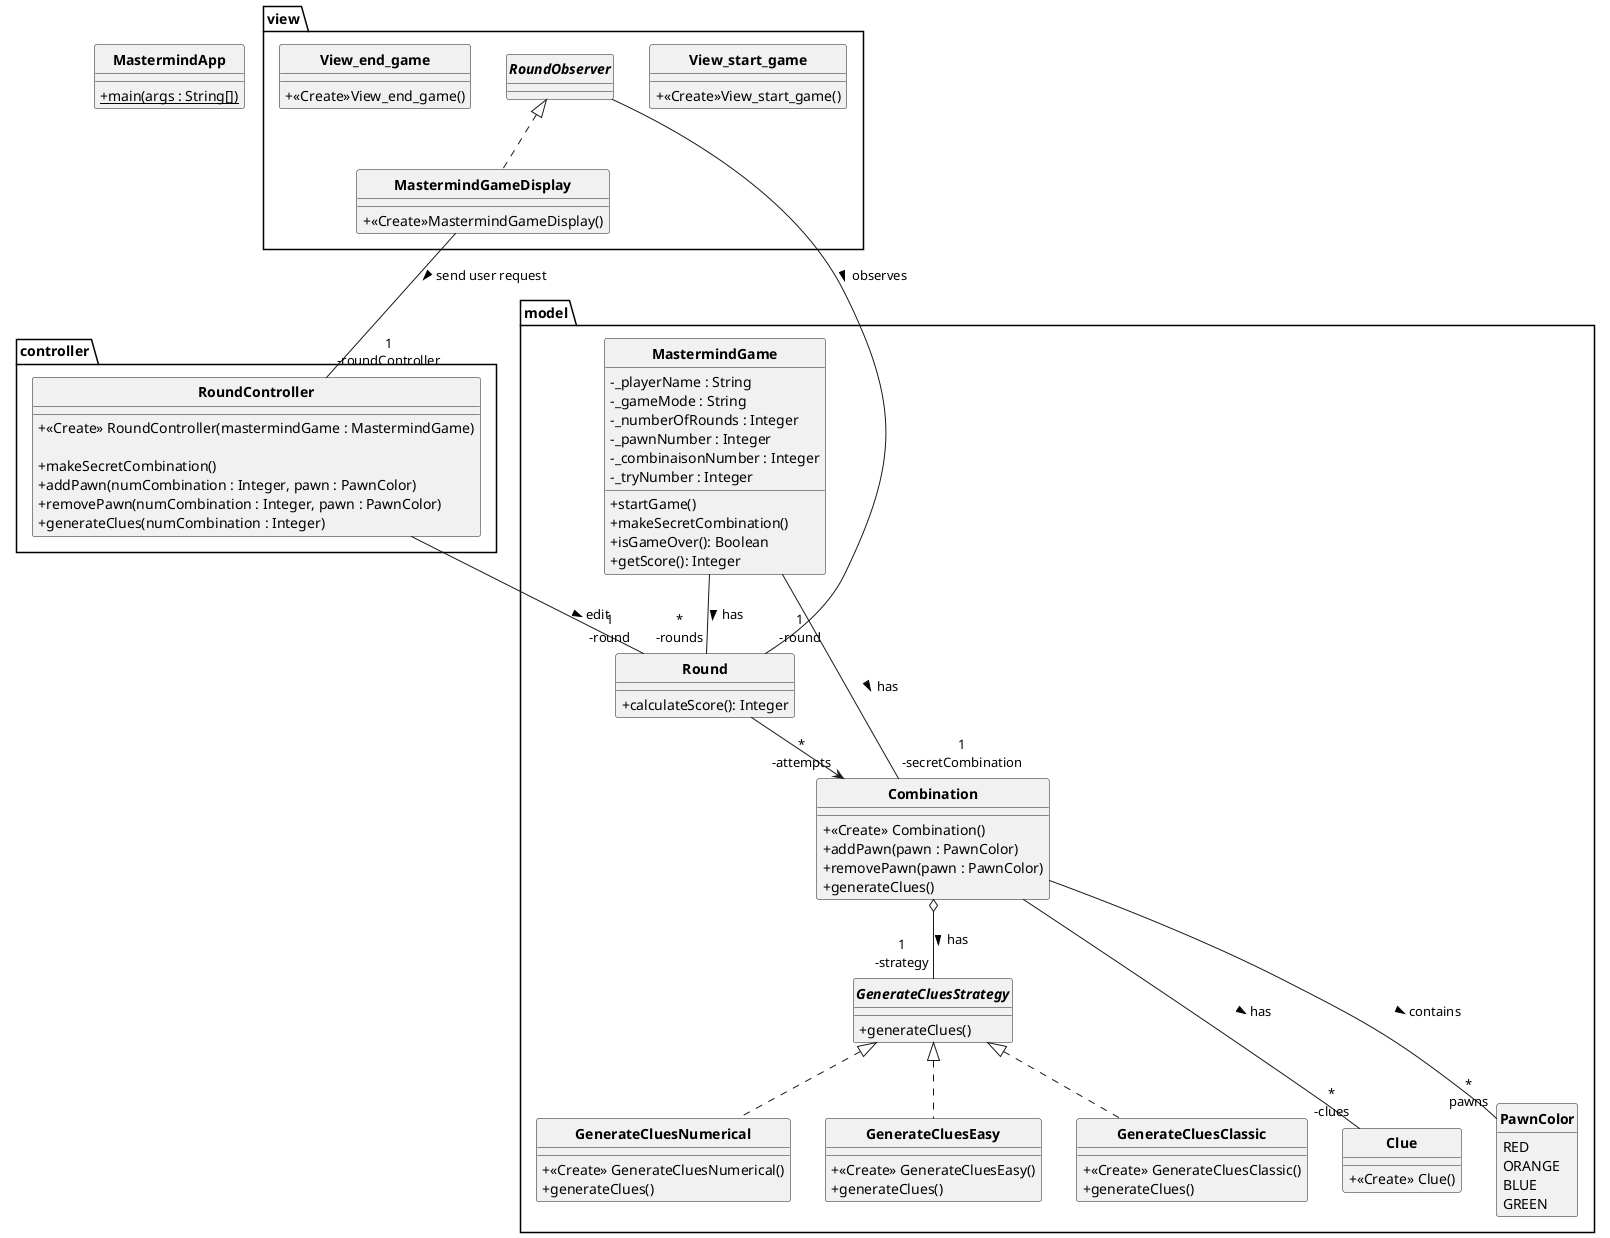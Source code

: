 @startuml
'https://plantuml.com/class-diagram

skinparam style strictuml
skinparam classAttributeIconSize 0
skinparam classFontStyle Bold
hide enum methods

class MastermindApp{
    + {static} main(args : String[])
}

' ICI METTRE QUE LE MastermindApp INSTANCIE LES CLASSES ETC...


package view{
    class View_start_game{
        + <<Create>>View_start_game()
    }

    class MastermindGameDisplay implements RoundObserver{
        + <<Create>>MastermindGameDisplay()
    }

    class View_end_game{
        + <<Create>>View_end_game()
    }

    interface RoundObserver{

    }
}

package model{
    class MastermindGame {
    - _playerName : String
    - _gameMode : String
    - _numberOfRounds : Integer
    - _pawnNumber : Integer
    - _combinaisonNumber : Integer
    - _tryNumber : Integer

      + startGame()
      + makeSecretCombination()
      + isGameOver(): Boolean
      + getScore(): Integer
    }

    class Round {
      + calculateScore(): Integer
    }

    class Combination{
        + <<Create>> Combination()
        + addPawn(pawn : PawnColor)
        + removePawn(pawn : PawnColor)
        + generateClues()
    }

    interface GenerateCluesStrategy
    {
        + generateClues()
    }

    Combination o-- "1\n-strategy" GenerateCluesStrategy : has >

    class GenerateCluesEasy implements GenerateCluesStrategy
    {
        + <<Create>> GenerateCluesEasy()
        + generateClues()
    }

    class GenerateCluesClassic implements GenerateCluesStrategy
    {
        + <<Create>> GenerateCluesClassic()
        + generateClues()
    }

    class GenerateCluesNumerical implements GenerateCluesStrategy
        {
            + <<Create>> GenerateCluesNumerical()
            + generateClues()
        }


    class Clue{
        + <<Create>> Clue()
    }


    enum PawnColor{
        RED
        ORANGE
        BLUE
        GREEN
    }


}

package controller{
    class RoundController{
        + <<Create>> RoundController(mastermindGame : MastermindGame)

        + makeSecretCombination()
        + addPawn(numCombination : Integer, pawn : PawnColor)
        + removePawn(numCombination : Integer, pawn : PawnColor)
        + generateClues(numCombination : Integer)
    }
}

MastermindGameDisplay --"1\n-roundController" RoundController : send user request >


RoundController --"1\n-round" Round : edit >



RoundObserver ---"1\n-round" Round : observes >



MastermindGame --"*\n-rounds" Round : has >
MastermindGame --"1\n-secretCombination" Combination : has >





Combination ---"*\n-clues" Clue : has >

Combination ---"*\npawns" PawnColor : contains >

Round --> "*\n-attempts" Combination

@enduml
